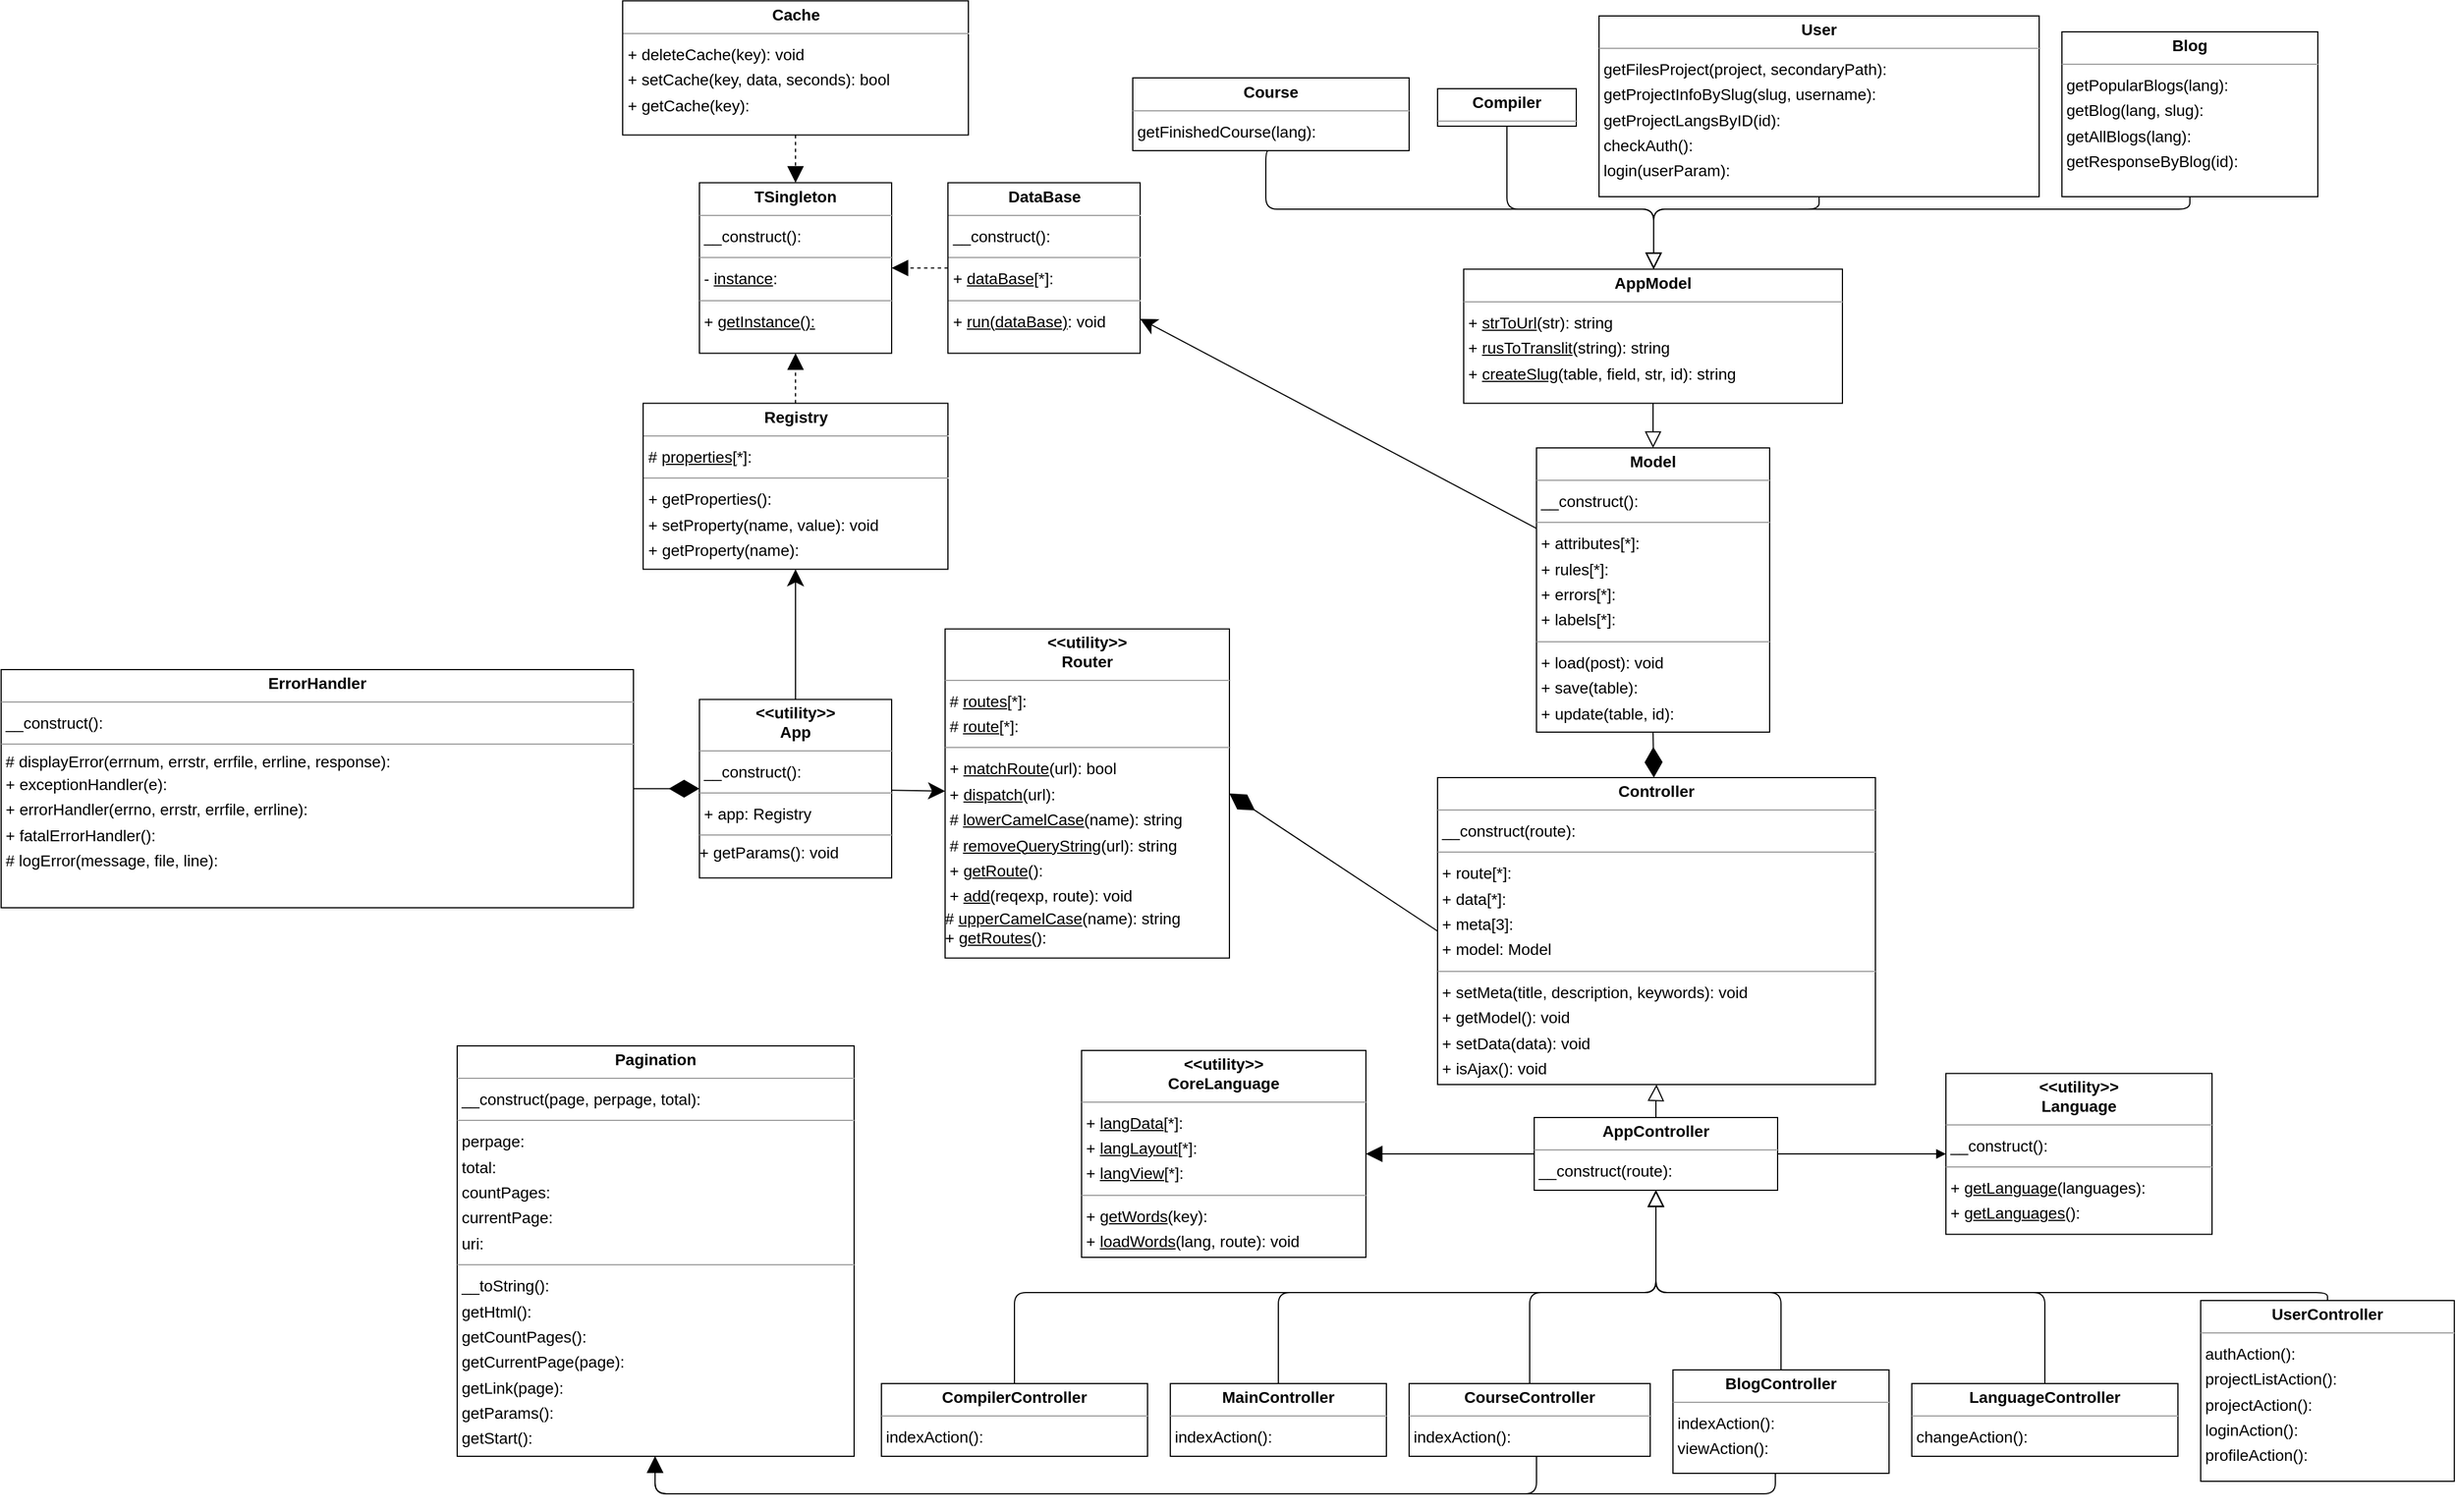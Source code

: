 <mxfile version="22.0.4" type="device">
  <diagram id="9gibMVF5n3SnZM_rc_H8" name="Страница — 1">
    <mxGraphModel dx="4143" dy="2485" grid="1" gridSize="10" guides="1" tooltips="1" connect="1" arrows="1" fold="1" page="0" pageScale="1" pageWidth="827" pageHeight="1169" background="none" math="0" shadow="0">
      <root>
        <mxCell id="0" />
        <mxCell id="1" parent="0" />
        <mxCell id="node23" value="&lt;p style=&quot;margin:0px;margin-top:4px;text-align:center;&quot;&gt;&lt;b style=&quot;border-color: var(--border-color);&quot;&gt;&amp;lt;&amp;lt;utility&amp;gt;&amp;gt;&lt;/b&gt;&lt;b&gt;&lt;br&gt;App&lt;/b&gt;&lt;/p&gt;&lt;hr size=&quot;1&quot;&gt;&lt;p style=&quot;margin:0 0 0 4px;line-height:1.6;&quot;&gt; __construct(): &lt;/p&gt;&lt;hr size=&quot;1&quot;&gt;&lt;p style=&quot;margin:0 0 0 4px;line-height:1.6;&quot;&gt;+ app:&amp;nbsp;Registry&lt;/p&gt;&lt;hr size=&quot;1&quot;&gt;+&amp;nbsp;&lt;span style=&quot;background-color: initial;&quot;&gt;getParams(): void&lt;/span&gt;" style="verticalAlign=top;align=left;overflow=fill;fontSize=14;fontFamily=Helvetica;html=1;rounded=0;shadow=0;comic=0;labelBackgroundColor=none;strokeWidth=1;" parent="1" vertex="1">
          <mxGeometry x="-1376" y="-438.75" width="169" height="157" as="geometry" />
        </mxCell>
        <mxCell id="node18" value="&lt;p style=&quot;margin:0px;margin-top:4px;text-align:center;&quot;&gt;&lt;b&gt;AppController&lt;/b&gt;&lt;/p&gt;&lt;hr size=&quot;1&quot;/&gt;&lt;p style=&quot;margin:0 0 0 4px;line-height:1.6;&quot;&gt; __construct(route): &lt;/p&gt;" style="verticalAlign=top;align=left;overflow=fill;fontSize=14;fontFamily=Helvetica;html=1;rounded=0;shadow=0;comic=0;labelBackgroundColor=none;strokeWidth=1;" parent="1" vertex="1">
          <mxGeometry x="-642" y="-71" width="214" height="64" as="geometry" />
        </mxCell>
        <mxCell id="node14" value="&lt;p style=&quot;margin:0px;margin-top:4px;text-align:center;&quot;&gt;&lt;b&gt;AppModel&lt;/b&gt;&lt;/p&gt;&lt;hr size=&quot;1&quot;&gt;&lt;p style=&quot;margin:0 0 0 4px;line-height:1.6;&quot;&gt;+ &lt;u&gt;strToUrl&lt;/u&gt;(str): string&lt;br&gt;+ &lt;u&gt;rusToTranslit&lt;/u&gt;(string): string&lt;br&gt;+ &lt;u&gt;createSlug&lt;/u&gt;(table, field, str, id): string&lt;/p&gt;" style="verticalAlign=top;align=left;overflow=fill;fontSize=14;fontFamily=Helvetica;html=1;rounded=0;shadow=0;comic=0;labelBackgroundColor=none;strokeWidth=1;" parent="1" vertex="1">
          <mxGeometry x="-704" y="-817.25" width="333" height="118" as="geometry" />
        </mxCell>
        <mxCell id="node22" value="&lt;p style=&quot;margin:0px;margin-top:4px;text-align:center;&quot;&gt;&lt;b&gt;Blog&lt;/b&gt;&lt;/p&gt;&lt;hr size=&quot;1&quot;/&gt;&lt;p style=&quot;margin:0 0 0 4px;line-height:1.6;&quot;&gt; getPopularBlogs(lang): &lt;br/&gt; getBlog(lang, slug): &lt;br/&gt; getAllBlogs(lang): &lt;br/&gt; getResponseByBlog(id): &lt;/p&gt;" style="verticalAlign=top;align=left;overflow=fill;fontSize=14;fontFamily=Helvetica;html=1;rounded=0;shadow=0;comic=0;labelBackgroundColor=none;strokeWidth=1;" parent="1" vertex="1">
          <mxGeometry x="-178" y="-1026" width="225" height="145" as="geometry" />
        </mxCell>
        <mxCell id="node7" value="&lt;p style=&quot;margin:0px;margin-top:4px;text-align:center;&quot;&gt;&lt;b&gt;BlogController&lt;/b&gt;&lt;/p&gt;&lt;hr size=&quot;1&quot;/&gt;&lt;p style=&quot;margin:0 0 0 4px;line-height:1.6;&quot;&gt; indexAction(): &lt;br/&gt; viewAction(): &lt;/p&gt;" style="verticalAlign=top;align=left;overflow=fill;fontSize=14;fontFamily=Helvetica;html=1;rounded=0;shadow=0;comic=0;labelBackgroundColor=none;strokeWidth=1;" parent="1" vertex="1">
          <mxGeometry x="-520" y="151" width="190" height="91" as="geometry" />
        </mxCell>
        <mxCell id="node4" value="&lt;p style=&quot;margin:0px;margin-top:4px;text-align:center;&quot;&gt;&lt;b&gt;Cache&lt;/b&gt;&lt;/p&gt;&lt;hr size=&quot;1&quot;&gt;&lt;p style=&quot;margin:0 0 0 4px;line-height:1.6;&quot;&gt;+ deleteCache(key): void&lt;br&gt;+ setCache(key, data, seconds):&amp;nbsp;bool&lt;/p&gt;&lt;p style=&quot;margin:0 0 0 4px;line-height:1.6;&quot;&gt;+ getCache(key):&lt;/p&gt;" style="verticalAlign=top;align=left;overflow=fill;fontSize=14;fontFamily=Helvetica;html=1;rounded=0;shadow=0;comic=0;labelBackgroundColor=none;strokeWidth=1;" parent="1" vertex="1">
          <mxGeometry x="-1443.5" y="-1053.25" width="304" height="118" as="geometry" />
        </mxCell>
        <mxCell id="node9" value="&lt;p style=&quot;margin:0px;margin-top:4px;text-align:center;&quot;&gt;&lt;b&gt;Compiler&lt;/b&gt;&lt;/p&gt;&lt;hr size=&quot;1&quot;/&gt;" style="verticalAlign=top;align=left;overflow=fill;fontSize=14;fontFamily=Helvetica;html=1;rounded=0;shadow=0;comic=0;labelBackgroundColor=none;strokeWidth=1;" parent="1" vertex="1">
          <mxGeometry x="-727" y="-976" width="122" height="33" as="geometry" />
        </mxCell>
        <mxCell id="node1" value="&lt;p style=&quot;margin:0px;margin-top:4px;text-align:center;&quot;&gt;&lt;b&gt;CompilerController&lt;/b&gt;&lt;/p&gt;&lt;hr size=&quot;1&quot;/&gt;&lt;p style=&quot;margin:0 0 0 4px;line-height:1.6;&quot;&gt; indexAction(): &lt;/p&gt;" style="verticalAlign=top;align=left;overflow=fill;fontSize=14;fontFamily=Helvetica;html=1;rounded=0;shadow=0;comic=0;labelBackgroundColor=none;strokeWidth=1;" parent="1" vertex="1">
          <mxGeometry x="-1216" y="163" width="234" height="64" as="geometry" />
        </mxCell>
        <mxCell id="node16" value="&lt;p style=&quot;margin:0px;margin-top:4px;text-align:center;&quot;&gt;&lt;b&gt;Controller&lt;/b&gt;&lt;/p&gt;&lt;hr size=&quot;1&quot;&gt;&lt;p style=&quot;margin:0 0 0 4px;line-height:1.6;&quot;&gt; __construct(route): &lt;/p&gt;&lt;hr size=&quot;1&quot;&gt;&lt;p style=&quot;margin:0 0 0 4px;line-height:1.6;&quot;&gt;+ route[*]: &lt;br&gt;+ data[*]:&lt;/p&gt;&lt;p style=&quot;margin:0 0 0 4px;line-height:1.6;&quot;&gt;+ meta[3]: &lt;br&gt;+ model: Model&lt;/p&gt;&lt;hr size=&quot;1&quot;&gt;&lt;p style=&quot;margin:0 0 0 4px;line-height:1.6;&quot;&gt;+ setMeta(title, description, keywords): void&lt;/p&gt;&lt;p style=&quot;margin:0 0 0 4px;line-height:1.6;&quot;&gt;+ getModel(): void&lt;br&gt;+ setData(data): void&lt;br&gt;+ isAjax(): void&lt;/p&gt;" style="verticalAlign=top;align=left;overflow=fill;fontSize=14;fontFamily=Helvetica;html=1;rounded=0;shadow=0;comic=0;labelBackgroundColor=none;strokeWidth=1;" parent="1" vertex="1">
          <mxGeometry x="-727" y="-370" width="385" height="270" as="geometry" />
        </mxCell>
        <mxCell id="node0" value="&lt;p style=&quot;margin:0px;margin-top:4px;text-align:center;&quot;&gt;&lt;b&gt;Course&lt;/b&gt;&lt;/p&gt;&lt;hr size=&quot;1&quot;/&gt;&lt;p style=&quot;margin:0 0 0 4px;line-height:1.6;&quot;&gt; getFinishedCourse(lang): &lt;/p&gt;" style="verticalAlign=top;align=left;overflow=fill;fontSize=14;fontFamily=Helvetica;html=1;rounded=0;shadow=0;comic=0;labelBackgroundColor=none;strokeWidth=1;" parent="1" vertex="1">
          <mxGeometry x="-995" y="-985.5" width="243" height="64" as="geometry" />
        </mxCell>
        <mxCell id="node24" value="&lt;p style=&quot;margin:0px;margin-top:4px;text-align:center;&quot;&gt;&lt;b&gt;CourseController&lt;/b&gt;&lt;/p&gt;&lt;hr size=&quot;1&quot;/&gt;&lt;p style=&quot;margin:0 0 0 4px;line-height:1.6;&quot;&gt; indexAction(): &lt;/p&gt;" style="verticalAlign=top;align=left;overflow=fill;fontSize=14;fontFamily=Helvetica;html=1;rounded=0;shadow=0;comic=0;labelBackgroundColor=none;strokeWidth=1;" parent="1" vertex="1">
          <mxGeometry x="-752" y="163" width="212" height="64" as="geometry" />
        </mxCell>
        <mxCell id="node5" value="&lt;p style=&quot;margin:0px;margin-top:4px;text-align:center;&quot;&gt;&lt;b style=&quot;background-color: initial;&quot;&gt;DataBase&lt;/b&gt;&lt;/p&gt;&lt;hr size=&quot;1&quot;&gt;&lt;p style=&quot;margin:0 0 0 4px;line-height:1.6;&quot;&gt; __construct(): &lt;/p&gt;&lt;hr size=&quot;1&quot;&gt;&lt;p style=&quot;margin:0 0 0 4px;line-height:1.6;&quot;&gt;+ &lt;u&gt;dataBase[&lt;/u&gt;*&lt;u&gt;]&lt;/u&gt;: &lt;/p&gt;&lt;hr size=&quot;1&quot;&gt;&lt;p style=&quot;margin:0 0 0 4px;line-height:1.6;&quot;&gt;+ &lt;u&gt;run(dataBase)&lt;/u&gt;: void&lt;/p&gt;" style="verticalAlign=top;align=left;overflow=fill;fontSize=14;fontFamily=Helvetica;html=1;rounded=0;shadow=0;comic=0;labelBackgroundColor=none;strokeWidth=1;" parent="1" vertex="1">
          <mxGeometry x="-1157.5" y="-893.25" width="169" height="150" as="geometry" />
        </mxCell>
        <mxCell id="node20" value="&lt;p style=&quot;margin:0px;margin-top:4px;text-align:center;&quot;&gt;&lt;b&gt;ErrorHandler&lt;/b&gt;&lt;/p&gt;&lt;hr size=&quot;1&quot;&gt;&lt;p style=&quot;margin:0 0 0 4px;line-height:1.6;&quot;&gt; __construct(): &lt;/p&gt;&lt;hr size=&quot;1&quot;&gt;&amp;nbsp;#&amp;nbsp;&lt;span style=&quot;background-color: initial;&quot;&gt;displayError(errnum, errstr, errfile, errline, response):&lt;/span&gt;&lt;br&gt;&lt;p style=&quot;margin:0 0 0 4px;line-height:1.6;&quot;&gt;+ exceptionHandler(e): &lt;br&gt;+ errorHandler(errno, errstr, errfile, errline): &lt;br&gt;+ fatalErrorHandler(): &lt;br&gt;# logError(message, file, line): &lt;/p&gt;" style="verticalAlign=top;align=left;overflow=fill;fontSize=14;fontFamily=Helvetica;html=1;rounded=0;shadow=0;comic=0;labelBackgroundColor=none;strokeWidth=1;" parent="1" vertex="1">
          <mxGeometry x="-1990" y="-465" width="556" height="209.5" as="geometry" />
        </mxCell>
        <mxCell id="node10" value="&lt;p style=&quot;margin:0px;margin-top:4px;text-align:center;&quot;&gt;&lt;b style=&quot;border-color: var(--border-color);&quot;&gt;&amp;lt;&amp;lt;utility&amp;gt;&amp;gt;&lt;/b&gt;&lt;b&gt;&lt;br&gt;Language&lt;/b&gt;&lt;/p&gt;&lt;hr size=&quot;1&quot;&gt;&lt;p style=&quot;margin:0 0 0 4px;line-height:1.6;&quot;&gt; __construct(): &lt;/p&gt;&lt;hr size=&quot;1&quot;&gt;&lt;p style=&quot;margin:0 0 0 4px;line-height:1.6;&quot;&gt;+ &lt;u&gt;getLanguage&lt;/u&gt;(languages): &lt;br&gt;+ &lt;u&gt;getLanguages&lt;/u&gt;(): &lt;/p&gt;" style="verticalAlign=top;align=left;overflow=fill;fontSize=14;fontFamily=Helvetica;html=1;rounded=0;shadow=0;comic=0;labelBackgroundColor=none;strokeWidth=1;" parent="1" vertex="1">
          <mxGeometry x="-280" y="-109.75" width="234" height="141.5" as="geometry" />
        </mxCell>
        <mxCell id="node19" value="&lt;p style=&quot;margin:0px;margin-top:4px;text-align:center;&quot;&gt;&lt;b&gt;&amp;lt;&amp;lt;utility&amp;gt;&amp;gt;&lt;br&gt;CoreLanguage&lt;/b&gt;&lt;/p&gt;&lt;hr size=&quot;1&quot;&gt;&lt;p style=&quot;margin:0 0 0 4px;line-height:1.6;&quot;&gt;+ &lt;u&gt;langData&lt;/u&gt;[*]: &lt;br&gt;+ &lt;u&gt;langLayout&lt;/u&gt;[*]: &lt;br&gt;+ &lt;u&gt;langView&lt;/u&gt;[*]: &lt;/p&gt;&lt;hr size=&quot;1&quot;&gt;&lt;p style=&quot;margin:0 0 0 4px;line-height:1.6;&quot;&gt;+ &lt;u&gt;getWords&lt;/u&gt;(key):&lt;br&gt;+ &lt;u&gt;loadWords&lt;/u&gt;(lang, route): void&lt;/p&gt;" style="verticalAlign=top;align=left;overflow=fill;fontSize=14;fontFamily=Helvetica;html=1;rounded=0;shadow=0;comic=0;labelBackgroundColor=none;strokeWidth=1;" parent="1" vertex="1">
          <mxGeometry x="-1040" y="-130" width="250" height="182" as="geometry" />
        </mxCell>
        <mxCell id="node8" value="&lt;p style=&quot;margin:0px;margin-top:4px;text-align:center;&quot;&gt;&lt;b&gt;LanguageController&lt;/b&gt;&lt;/p&gt;&lt;hr size=&quot;1&quot;/&gt;&lt;p style=&quot;margin:0 0 0 4px;line-height:1.6;&quot;&gt; changeAction(): &lt;/p&gt;" style="verticalAlign=top;align=left;overflow=fill;fontSize=14;fontFamily=Helvetica;html=1;rounded=0;shadow=0;comic=0;labelBackgroundColor=none;strokeWidth=1;" parent="1" vertex="1">
          <mxGeometry x="-310" y="163" width="234" height="64" as="geometry" />
        </mxCell>
        <mxCell id="node11" value="&lt;p style=&quot;margin:0px;margin-top:4px;text-align:center;&quot;&gt;&lt;b&gt;MainController&lt;/b&gt;&lt;/p&gt;&lt;hr size=&quot;1&quot;/&gt;&lt;p style=&quot;margin:0 0 0 4px;line-height:1.6;&quot;&gt; indexAction(): &lt;/p&gt;" style="verticalAlign=top;align=left;overflow=fill;fontSize=14;fontFamily=Helvetica;html=1;rounded=0;shadow=0;comic=0;labelBackgroundColor=none;strokeWidth=1;" parent="1" vertex="1">
          <mxGeometry x="-962" y="163" width="190" height="64" as="geometry" />
        </mxCell>
        <mxCell id="node2" value="&lt;p style=&quot;margin:0px;margin-top:4px;text-align:center;&quot;&gt;&lt;b&gt;Model&lt;/b&gt;&lt;/p&gt;&lt;hr size=&quot;1&quot;&gt;&lt;p style=&quot;margin:0 0 0 4px;line-height:1.6;&quot;&gt; __construct(): &lt;/p&gt;&lt;hr size=&quot;1&quot;&gt;&lt;p style=&quot;margin:0 0 0 4px;line-height:1.6;&quot;&gt;+ attributes[*]: &lt;br&gt;+ rules[*]: &lt;br&gt;+ errors[*]: &lt;br&gt;+ labels[*]: &lt;/p&gt;&lt;hr size=&quot;1&quot;&gt;&lt;p style=&quot;margin:0 0 0 4px;line-height:1.6;&quot;&gt;+ load(post): void&lt;br&gt;+ save(table):&lt;br&gt;+ update(table, id):&lt;/p&gt;" style="verticalAlign=top;align=left;overflow=fill;fontSize=14;fontFamily=Helvetica;html=1;rounded=0;shadow=0;comic=0;labelBackgroundColor=none;strokeWidth=1;" parent="1" vertex="1">
          <mxGeometry x="-640" y="-660" width="205" height="250" as="geometry" />
        </mxCell>
        <mxCell id="node6" value="&lt;p style=&quot;margin:0px;margin-top:4px;text-align:center;&quot;&gt;&lt;b&gt;Pagination&lt;/b&gt;&lt;/p&gt;&lt;hr size=&quot;1&quot;/&gt;&lt;p style=&quot;margin:0 0 0 4px;line-height:1.6;&quot;&gt; __construct(page, perpage, total): &lt;/p&gt;&lt;hr size=&quot;1&quot;/&gt;&lt;p style=&quot;margin:0 0 0 4px;line-height:1.6;&quot;&gt; perpage: &lt;br/&gt; total: &lt;br/&gt; countPages: &lt;br/&gt; currentPage: &lt;br/&gt; uri: &lt;/p&gt;&lt;hr size=&quot;1&quot;/&gt;&lt;p style=&quot;margin:0 0 0 4px;line-height:1.6;&quot;&gt; __toString(): &lt;br/&gt; getHtml(): &lt;br/&gt; getCountPages(): &lt;br/&gt; getCurrentPage(page): &lt;br/&gt; getLink(page): &lt;br/&gt; getParams(): &lt;br/&gt; getStart(): &lt;/p&gt;" style="verticalAlign=top;align=left;overflow=fill;fontSize=14;fontFamily=Helvetica;html=1;rounded=0;shadow=0;comic=0;labelBackgroundColor=none;strokeWidth=1;" parent="1" vertex="1">
          <mxGeometry x="-1589" y="-134" width="349" height="361" as="geometry" />
        </mxCell>
        <mxCell id="node21" value="&lt;p style=&quot;margin:0px;margin-top:4px;text-align:center;&quot;&gt;&lt;b&gt;Registry&lt;/b&gt;&lt;/p&gt;&lt;hr size=&quot;1&quot;&gt;&lt;p style=&quot;margin:0 0 0 4px;line-height:1.6;&quot;&gt;#&amp;nbsp;&lt;u&gt;properties[&lt;/u&gt;*&lt;u&gt;]&lt;/u&gt;: &lt;/p&gt;&lt;hr size=&quot;1&quot;&gt;&lt;p style=&quot;margin:0 0 0 4px;line-height:1.6;&quot;&gt;+ getProperties():&lt;br&gt;+&amp;nbsp;setProperty(name, value):&amp;nbsp;void&lt;br&gt;+&amp;nbsp;getProperty(name): &lt;/p&gt;" style="verticalAlign=top;align=left;overflow=fill;fontSize=14;fontFamily=Helvetica;html=1;rounded=0;shadow=0;comic=0;labelBackgroundColor=none;strokeWidth=1;" parent="1" vertex="1">
          <mxGeometry x="-1425.5" y="-699.25" width="268" height="146" as="geometry" />
        </mxCell>
        <mxCell id="node3" value="&lt;p style=&quot;margin:0px;margin-top:4px;text-align:center;&quot;&gt;&lt;b style=&quot;border-color: var(--border-color);&quot;&gt;&amp;lt;&amp;lt;utility&amp;gt;&amp;gt;&lt;/b&gt;&lt;b&gt;&lt;br&gt;Router&lt;/b&gt;&lt;/p&gt;&lt;hr size=&quot;1&quot;&gt;&lt;p style=&quot;margin:0 0 0 4px;line-height:1.6;&quot;&gt;# &lt;u&gt;routes&lt;/u&gt;[*]: &lt;br&gt;# &lt;u&gt;route&lt;/u&gt;[*]: &lt;/p&gt;&lt;hr size=&quot;1&quot;&gt;&lt;p style=&quot;margin:0 0 0 4px;line-height:1.6;&quot;&gt;+ &lt;u&gt;matchRoute&lt;/u&gt;(url): bool&lt;br&gt;+ &lt;u&gt;dispatch&lt;/u&gt;(url): &lt;br&gt;# &lt;u&gt;lowerCamelCase&lt;/u&gt;(name): string&lt;br&gt;# &lt;u&gt;removeQueryString&lt;/u&gt;(url): string&lt;br&gt;+ &lt;u&gt;getRoute&lt;/u&gt;(): &lt;br&gt;+ &lt;u&gt;add&lt;/u&gt;(reqexp, route): void&lt;br&gt;&lt;/p&gt;&lt;div style=&quot;&quot;&gt;&lt;span style=&quot;background-color: initial;&quot;&gt;# &lt;u&gt;upperCamelCase&lt;/u&gt;(name): string&lt;/span&gt;&lt;/div&gt;+ &lt;u&gt;getRoutes&lt;/u&gt;(): &lt;p&gt;&lt;/p&gt;" style="verticalAlign=top;align=left;overflow=fill;fontSize=14;fontFamily=Helvetica;html=1;rounded=0;shadow=0;comic=0;labelBackgroundColor=none;strokeWidth=1;" parent="1" vertex="1">
          <mxGeometry x="-1160" y="-500.75" width="250" height="289.5" as="geometry" />
        </mxCell>
        <mxCell id="node13" value="&lt;p style=&quot;margin:0px;margin-top:4px;text-align:center;&quot;&gt;&lt;b&gt;TSingleton&lt;/b&gt;&lt;/p&gt;&lt;hr size=&quot;1&quot;&gt;&lt;p style=&quot;margin:0 0 0 4px;line-height:1.6;&quot;&gt; __construct(): &lt;/p&gt;&lt;hr size=&quot;1&quot;&gt;&lt;p style=&quot;margin:0 0 0 4px;line-height:1.6;&quot;&gt;- &lt;u&gt;instance&lt;/u&gt;: &lt;/p&gt;&lt;hr size=&quot;1&quot;&gt;&lt;p style=&quot;margin:0 0 0 4px;line-height:1.6;&quot;&gt;+ &lt;u&gt;getInstance(): &lt;/u&gt;&lt;/p&gt;" style="verticalAlign=top;align=left;overflow=fill;fontSize=14;fontFamily=Helvetica;html=1;rounded=0;shadow=0;comic=0;labelBackgroundColor=none;strokeWidth=1;" parent="1" vertex="1">
          <mxGeometry x="-1376" y="-893.25" width="169" height="150" as="geometry" />
        </mxCell>
        <mxCell id="node15" value="&lt;p style=&quot;margin:0px;margin-top:4px;text-align:center;&quot;&gt;&lt;b&gt;User&lt;/b&gt;&lt;/p&gt;&lt;hr size=&quot;1&quot;/&gt;&lt;p style=&quot;margin:0 0 0 4px;line-height:1.6;&quot;&gt; getFilesProject(project, secondaryPath): &lt;br/&gt; getProjectInfoBySlug(slug, username): &lt;br/&gt; getProjectLangsByID(id): &lt;br/&gt; checkAuth(): &lt;br/&gt; login(userParam): &lt;/p&gt;" style="verticalAlign=top;align=left;overflow=fill;fontSize=14;fontFamily=Helvetica;html=1;rounded=0;shadow=0;comic=0;labelBackgroundColor=none;strokeWidth=1;" parent="1" vertex="1">
          <mxGeometry x="-585" y="-1040" width="387" height="159" as="geometry" />
        </mxCell>
        <mxCell id="node12" value="&lt;p style=&quot;margin:0px;margin-top:4px;text-align:center;&quot;&gt;&lt;b&gt;UserController&lt;/b&gt;&lt;/p&gt;&lt;hr size=&quot;1&quot;/&gt;&lt;p style=&quot;margin:0 0 0 4px;line-height:1.6;&quot;&gt; authAction(): &lt;br/&gt; projectListAction(): &lt;br/&gt; projectAction(): &lt;br/&gt; loginAction(): &lt;br/&gt; profileAction(): &lt;/p&gt;" style="verticalAlign=top;align=left;overflow=fill;fontSize=14;fontFamily=Helvetica;html=1;rounded=0;shadow=0;comic=0;labelBackgroundColor=none;strokeWidth=1;" parent="1" vertex="1">
          <mxGeometry x="-56" y="90" width="223" height="159" as="geometry" />
        </mxCell>
        <mxCell id="edge4" value="" style="html=1;rounded=1;edgeStyle=orthogonalEdgeStyle;dashed=0;startArrow=none;endArrow=block;endSize=12;strokeColor=#000000;exitX=0.500;exitY=0.001;exitDx=0;exitDy=0;endFill=0;" parent="1" source="node18" target="node16" edge="1">
          <mxGeometry width="50" height="50" relative="1" as="geometry">
            <Array as="points" />
            <mxPoint x="-535.5" y="-121" as="targetPoint" />
          </mxGeometry>
        </mxCell>
        <mxCell id="edge11" value="" style="html=1;rounded=1;edgeStyle=orthogonalEdgeStyle;dashed=0;startArrow=none;endArrow=block;endSize=12;strokeColor=#000000;exitX=0.5;exitY=1;exitDx=0;exitDy=0;entryX=0.5;entryY=0;entryDx=0;entryDy=0;endFill=0;" parent="1" source="node14" target="node2" edge="1">
          <mxGeometry width="50" height="50" relative="1" as="geometry">
            <Array as="points" />
          </mxGeometry>
        </mxCell>
        <mxCell id="edge14" value="" style="html=1;rounded=1;edgeStyle=orthogonalEdgeStyle;dashed=0;startArrow=none;endArrow=block;endSize=12;strokeColor=#000000;exitX=0.5;exitY=1;exitDx=0;exitDy=0;endFill=0;" parent="1" source="node22" target="node14" edge="1">
          <mxGeometry width="50" height="50" relative="1" as="geometry">
            <Array as="points">
              <mxPoint x="-66" y="-870" />
              <mxPoint x="-537" y="-870" />
            </Array>
            <mxPoint x="-537.053" y="-775.5" as="targetPoint" />
          </mxGeometry>
        </mxCell>
        <mxCell id="edge9" value="" style="html=1;rounded=1;edgeStyle=orthogonalEdgeStyle;dashed=0;startArrow=none;endArrow=block;endSize=12;strokeColor=#000000;exitX=0.500;exitY=0.000;exitDx=0;exitDy=0;entryX=0.500;entryY=1.001;entryDx=0;entryDy=0;endFill=0;" parent="1" source="node7" target="node18" edge="1">
          <mxGeometry width="50" height="50" relative="1" as="geometry">
            <Array as="points">
              <mxPoint x="-425" y="83" />
              <mxPoint x="-535" y="83" />
            </Array>
          </mxGeometry>
        </mxCell>
        <mxCell id="edge2" value="" style="html=1;rounded=1;edgeStyle=orthogonalEdgeStyle;dashed=1;startArrow=none;endArrow=block;endSize=12;strokeColor=#000000;" parent="1" source="node4" target="node13" edge="1">
          <mxGeometry width="50" height="50" relative="1" as="geometry">
            <Array as="points" />
            <mxPoint x="-1200" y="-533.25" as="targetPoint" />
          </mxGeometry>
        </mxCell>
        <mxCell id="edge0" value="" style="html=1;rounded=1;edgeStyle=orthogonalEdgeStyle;dashed=0;startArrow=none;endArrow=block;endSize=12;strokeColor=#000000;exitX=0.5;exitY=1;exitDx=0;exitDy=0;endFill=0;" parent="1" source="node9" target="node14" edge="1">
          <mxGeometry width="50" height="50" relative="1" as="geometry">
            <Array as="points">
              <mxPoint x="-666" y="-870" />
              <mxPoint x="-537" y="-870" />
            </Array>
            <mxPoint x="-537.053" y="-775.5" as="targetPoint" />
          </mxGeometry>
        </mxCell>
        <mxCell id="edge5" value="" style="html=1;rounded=1;edgeStyle=orthogonalEdgeStyle;dashed=0;startArrow=none;endArrow=block;endSize=12;strokeColor=#000000;exitX=0.500;exitY=0.001;exitDx=0;exitDy=0;entryX=0.500;entryY=1.001;entryDx=0;entryDy=0;endFill=0;" parent="1" source="node1" target="node18" edge="1">
          <mxGeometry width="50" height="50" relative="1" as="geometry">
            <Array as="points">
              <mxPoint x="-1099" y="83" />
              <mxPoint x="-535" y="83" />
            </Array>
          </mxGeometry>
        </mxCell>
        <mxCell id="edge8" value="" style="html=1;rounded=1;edgeStyle=orthogonalEdgeStyle;dashed=0;startArrow=none;endArrow=block;endSize=12;strokeColor=#000000;exitX=0.5;exitY=1;exitDx=0;exitDy=0;endFill=0;" parent="1" source="node0" target="node14" edge="1">
          <mxGeometry width="50" height="50" relative="1" as="geometry">
            <Array as="points">
              <mxPoint x="-878" y="-921" />
              <mxPoint x="-878" y="-870" />
              <mxPoint x="-537" y="-870" />
            </Array>
            <mxPoint x="-537.053" y="-775.5" as="targetPoint" />
          </mxGeometry>
        </mxCell>
        <mxCell id="edge6" value="" style="html=1;rounded=1;edgeStyle=orthogonalEdgeStyle;dashed=0;startArrow=none;endArrow=block;endSize=12;strokeColor=#000000;exitX=0.500;exitY=0.001;exitDx=0;exitDy=0;entryX=0.500;entryY=1.001;entryDx=0;entryDy=0;endFill=0;" parent="1" source="node24" target="node18" edge="1">
          <mxGeometry width="50" height="50" relative="1" as="geometry">
            <Array as="points">
              <mxPoint x="-646" y="83" />
              <mxPoint x="-535" y="83" />
            </Array>
          </mxGeometry>
        </mxCell>
        <mxCell id="edge7" value="" style="html=1;rounded=1;edgeStyle=orthogonalEdgeStyle;dashed=1;startArrow=none;endArrow=block;endSize=12;strokeColor=#000000;" parent="1" source="node5" target="node13" edge="1">
          <mxGeometry width="50" height="50" relative="1" as="geometry">
            <Array as="points" />
          </mxGeometry>
        </mxCell>
        <mxCell id="edge10" value="" style="html=1;rounded=1;edgeStyle=orthogonalEdgeStyle;dashed=0;startArrow=none;endArrow=block;endSize=12;strokeColor=#000000;exitX=0.500;exitY=0.001;exitDx=0;exitDy=0;entryX=0.500;entryY=1.001;entryDx=0;entryDy=0;endFill=0;" parent="1" source="node8" target="node18" edge="1">
          <mxGeometry width="50" height="50" relative="1" as="geometry">
            <Array as="points">
              <mxPoint x="-193" y="83" />
              <mxPoint x="-535" y="83" />
            </Array>
          </mxGeometry>
        </mxCell>
        <mxCell id="edge1" value="" style="html=1;rounded=1;edgeStyle=orthogonalEdgeStyle;dashed=0;startArrow=none;endArrow=block;endSize=12;strokeColor=#000000;exitX=0.500;exitY=0.001;exitDx=0;exitDy=0;entryX=0.500;entryY=1.001;entryDx=0;entryDy=0;endFill=0;" parent="1" source="node11" target="node18" edge="1">
          <mxGeometry width="50" height="50" relative="1" as="geometry">
            <Array as="points">
              <mxPoint x="-867" y="83" />
              <mxPoint x="-535" y="83" />
            </Array>
          </mxGeometry>
        </mxCell>
        <mxCell id="edge13" value="" style="html=1;rounded=1;edgeStyle=orthogonalEdgeStyle;dashed=1;startArrow=none;endArrow=block;endSize=12;strokeColor=#000000;" parent="1" source="node21" target="node13" edge="1">
          <mxGeometry width="50" height="50" relative="1" as="geometry">
            <Array as="points" />
            <mxPoint x="-1053.0" y="39.75" as="sourcePoint" />
            <mxPoint x="-1291" y="118.75" as="targetPoint" />
          </mxGeometry>
        </mxCell>
        <mxCell id="edge3" value="" style="html=1;rounded=1;edgeStyle=orthogonalEdgeStyle;dashed=0;startArrow=none;endArrow=block;endSize=12;strokeColor=#000000;exitX=0.5;exitY=1;exitDx=0;exitDy=0;endFill=0;" parent="1" source="node15" target="node14" edge="1">
          <mxGeometry width="50" height="50" relative="1" as="geometry">
            <Array as="points">
              <mxPoint x="-392" y="-870" />
              <mxPoint x="-537" y="-870" />
            </Array>
            <mxPoint x="-537.053" y="-775.5" as="targetPoint" />
          </mxGeometry>
        </mxCell>
        <mxCell id="edge12" value="" style="html=1;rounded=1;edgeStyle=orthogonalEdgeStyle;dashed=0;startArrow=none;endArrow=block;endSize=12;strokeColor=#000000;exitX=0.500;exitY=0.000;exitDx=0;exitDy=0;entryX=0.500;entryY=1.001;entryDx=0;entryDy=0;endFill=0;" parent="1" source="node12" target="node18" edge="1">
          <mxGeometry width="50" height="50" relative="1" as="geometry">
            <Array as="points">
              <mxPoint x="55" y="83" />
              <mxPoint x="-535" y="83" />
            </Array>
          </mxGeometry>
        </mxCell>
        <mxCell id="bJ9rMMp9Pk945zRn5mnp-1" value="" style="endArrow=classic;html=1;rounded=0;endSize=12;" edge="1" parent="1" source="node23" target="node3">
          <mxGeometry width="50" height="50" relative="1" as="geometry">
            <mxPoint x="-1144" y="-397.5" as="sourcePoint" />
            <mxPoint x="-1094" y="-447.5" as="targetPoint" />
          </mxGeometry>
        </mxCell>
        <mxCell id="bJ9rMMp9Pk945zRn5mnp-2" value="" style="endArrow=diamondThin;endFill=1;endSize=24;html=1;rounded=0;entryX=1;entryY=0.5;entryDx=0;entryDy=0;exitX=0;exitY=0.5;exitDx=0;exitDy=0;" edge="1" parent="1" source="node16" target="node3">
          <mxGeometry width="160" relative="1" as="geometry">
            <mxPoint x="-540" y="-720" as="sourcePoint" />
            <mxPoint x="-380" y="-720" as="targetPoint" />
          </mxGeometry>
        </mxCell>
        <mxCell id="bJ9rMMp9Pk945zRn5mnp-4" value="" style="endArrow=diamondThin;endFill=1;endSize=24;html=1;rounded=0;exitX=0.5;exitY=1;exitDx=0;exitDy=0;" edge="1" parent="1" source="node2" target="node16">
          <mxGeometry width="160" relative="1" as="geometry">
            <mxPoint x="-752" y="-620" as="sourcePoint" />
            <mxPoint x="-868" y="-620" as="targetPoint" />
          </mxGeometry>
        </mxCell>
        <mxCell id="bJ9rMMp9Pk945zRn5mnp-5" value="" style="endArrow=classic;html=1;rounded=0;endSize=12;" edge="1" parent="1" source="node23" target="node21">
          <mxGeometry width="50" height="50" relative="1" as="geometry">
            <mxPoint x="-1170" y="-203.25" as="sourcePoint" />
            <mxPoint x="-1103" y="-203.25" as="targetPoint" />
          </mxGeometry>
        </mxCell>
        <mxCell id="bJ9rMMp9Pk945zRn5mnp-6" value="" style="endArrow=diamondThin;endFill=1;endSize=24;html=1;rounded=0;" edge="1" parent="1" source="node20" target="node23">
          <mxGeometry width="160" relative="1" as="geometry">
            <mxPoint x="-1564" y="-133.25" as="sourcePoint" />
            <mxPoint x="-1680" y="-133.25" as="targetPoint" />
          </mxGeometry>
        </mxCell>
        <mxCell id="bJ9rMMp9Pk945zRn5mnp-10" value="" style="endArrow=block;endFill=1;html=1;edgeStyle=orthogonalEdgeStyle;align=left;verticalAlign=top;rounded=0;endSize=12;startSize=12;" edge="1" parent="1" source="node18" target="node19">
          <mxGeometry x="-1" relative="1" as="geometry">
            <mxPoint x="-760" y="33" as="sourcePoint" />
            <mxPoint x="-600" y="33" as="targetPoint" />
          </mxGeometry>
        </mxCell>
        <mxCell id="bJ9rMMp9Pk945zRn5mnp-12" value="" style="endArrow=block;endFill=1;html=1;edgeStyle=orthogonalEdgeStyle;align=left;verticalAlign=top;rounded=0;" edge="1" parent="1" source="node18" target="node10">
          <mxGeometry x="-1" relative="1" as="geometry">
            <mxPoint x="-632" y="-29" as="sourcePoint" />
            <mxPoint x="-780" y="-29" as="targetPoint" />
          </mxGeometry>
        </mxCell>
        <mxCell id="bJ9rMMp9Pk945zRn5mnp-15" value="" style="endArrow=block;endFill=1;html=1;edgeStyle=orthogonalEdgeStyle;align=left;verticalAlign=top;rounded=1;endSize=12;startSize=12;" edge="1" parent="1" source="node24" target="node6">
          <mxGeometry x="-1" relative="1" as="geometry">
            <mxPoint x="-850" y="340" as="sourcePoint" />
            <mxPoint x="-1081" y="360" as="targetPoint" />
            <Array as="points">
              <mxPoint x="-640" y="260" />
              <mxPoint x="-1415" y="260" />
            </Array>
          </mxGeometry>
        </mxCell>
        <mxCell id="bJ9rMMp9Pk945zRn5mnp-17" value="" style="endArrow=block;endFill=1;html=1;edgeStyle=orthogonalEdgeStyle;align=left;verticalAlign=top;rounded=1;endSize=12;startSize=12;" edge="1" parent="1" source="node7" target="node6">
          <mxGeometry x="-1" relative="1" as="geometry">
            <mxPoint x="-630" y="237" as="sourcePoint" />
            <mxPoint x="-1240" y="433" as="targetPoint" />
            <Array as="points">
              <mxPoint x="-430" y="260" />
              <mxPoint x="-1415" y="260" />
            </Array>
          </mxGeometry>
        </mxCell>
        <mxCell id="bJ9rMMp9Pk945zRn5mnp-19" value="" style="endArrow=classic;html=1;rounded=0;endSize=12;" edge="1" parent="1" source="node2" target="node5">
          <mxGeometry width="50" height="50" relative="1" as="geometry">
            <mxPoint x="-867.59" y="-645" as="sourcePoint" />
            <mxPoint x="-866.59" y="-760" as="targetPoint" />
          </mxGeometry>
        </mxCell>
      </root>
    </mxGraphModel>
  </diagram>
</mxfile>
